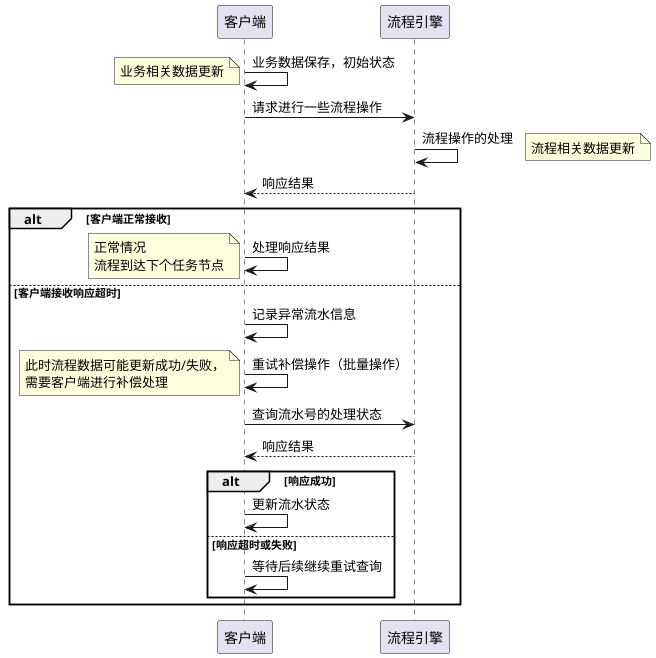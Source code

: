 @startuml
客户端 -> 客户端 : 业务数据保存，初始状态
note left
    业务相关数据更新
end note
客户端 -> 流程引擎 : 请求进行一些流程操作
流程引擎 -> 流程引擎 : 流程操作的处理
note right
    流程相关数据更新
end note
客户端 <-- 流程引擎 : 响应结果
alt 客户端正常接收
    客户端 -> 客户端 : 处理响应结果
    note left
        正常情况
        流程到达下个任务节点
    end note
else 客户端接收响应超时
    客户端 -> 客户端 : 记录异常流水信息
    客户端 -> 客户端 : 重试补偿操作（批量操作）
    note left
        此时流程数据可能更新成功/失败，
        需要客户端进行补偿处理
    end note
    客户端 -> 流程引擎 : 查询流水号的处理状态
    客户端 <-- 流程引擎 : 响应结果
    alt 响应成功
        客户端 -> 客户端 : 更新流水状态
    else 响应超时或失败
        客户端 -> 客户端 : 等待后续继续重试查询
    end alt
end alt

@enduml